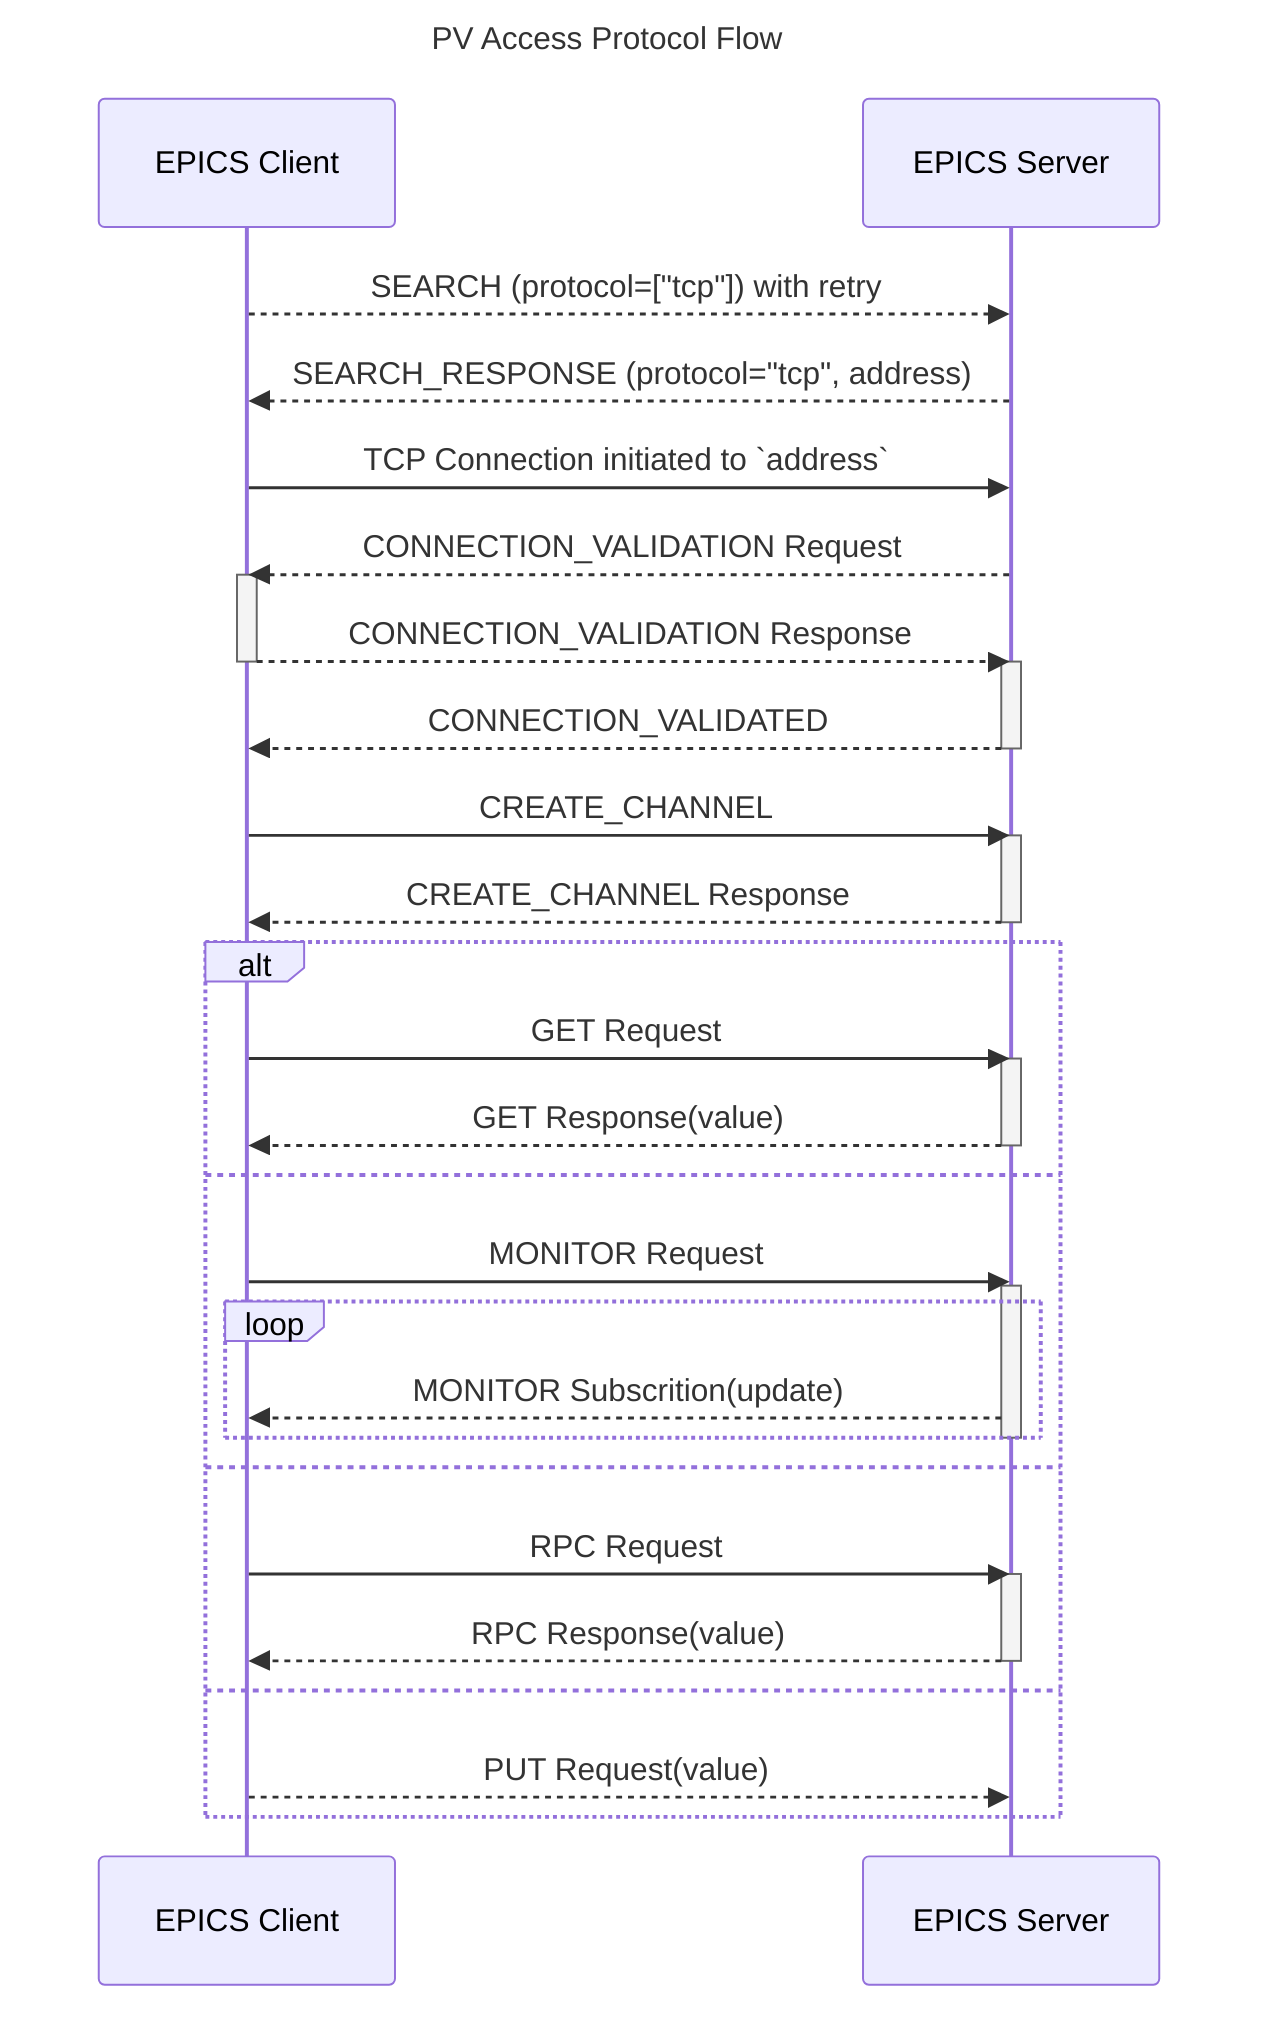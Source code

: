 sequenceDiagram
    title PV Access Protocol Flow

    participant Agent as EPICS Client
    participant Peer as EPICS Server

    Agent-->>Peer: SEARCH (protocol=["tcp"]) with retry
    Peer-->>Agent: SEARCH_RESPONSE (protocol="tcp", address)

    Agent->>Peer: TCP Connection initiated to `address`

    Peer-->>Agent: CONNECTION_VALIDATION Request
    activate Agent
    Agent-->>Peer: CONNECTION_VALIDATION Response
    deactivate Agent
    activate Peer
    Peer-->>Agent: CONNECTION_VALIDATED
    deactivate Peer

    Agent->>Peer: CREATE_CHANNEL
    activate Peer
    Peer-->>Agent: CREATE_CHANNEL Response
    deactivate Peer

    %% Operations
    alt
        Agent->>Peer: GET Request
        activate Peer
        Peer-->>Agent: GET Response(value)
        deactivate Peer
    else
        Agent->>Peer: MONITOR Request
        activate Peer
        loop
            Peer-->>Agent: MONITOR Subscrition(update)
        end
        deactivate Peer
    else
        Agent->>Peer: RPC Request
        activate Peer
        Peer-->>Agent: RPC Response(value)
        deactivate Peer
    else
        Agent-->>Peer: PUT Request(value)
    end